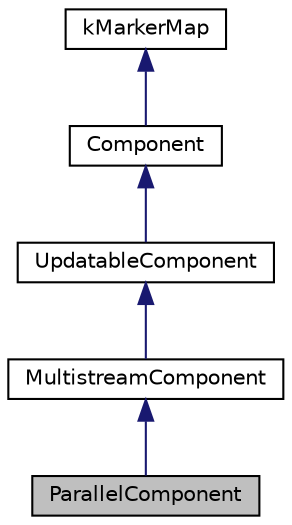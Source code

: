 digraph "ParallelComponent"
{
  edge [fontname="Helvetica",fontsize="10",labelfontname="Helvetica",labelfontsize="10"];
  node [fontname="Helvetica",fontsize="10",shape=record];
  Node0 [label="ParallelComponent",height=0.2,width=0.4,color="black", fillcolor="grey75", style="filled", fontcolor="black"];
  Node1 -> Node0 [dir="back",color="midnightblue",fontsize="10",style="solid",fontname="Helvetica"];
  Node1 [label="MultistreamComponent",height=0.2,width=0.4,color="black", fillcolor="white", style="filled",URL="$classkaldi_1_1nnet1_1_1MultistreamComponent.html",tooltip="Class MultistreamComponent is an extension of UpdatableComponent for recurrent networks, which are trained with parallel sequences. "];
  Node2 -> Node1 [dir="back",color="midnightblue",fontsize="10",style="solid",fontname="Helvetica"];
  Node2 [label="UpdatableComponent",height=0.2,width=0.4,color="black", fillcolor="white", style="filled",URL="$classkaldi_1_1nnet1_1_1UpdatableComponent.html",tooltip="Class UpdatableComponent is a Component which has trainable parameters, it contains SGD training hype..."];
  Node3 -> Node2 [dir="back",color="midnightblue",fontsize="10",style="solid",fontname="Helvetica"];
  Node3 [label="Component",height=0.2,width=0.4,color="black", fillcolor="white", style="filled",URL="$structkaldi_1_1nnet1_1_1Component.html",tooltip="Abstract class, building block of the network. "];
  Node4 -> Node3 [dir="back",color="midnightblue",fontsize="10",style="solid",fontname="Helvetica"];
  Node4 [label="kMarkerMap",height=0.2,width=0.4,color="black", fillcolor="white", style="filled",URL="$classkMarkerMap.html"];
}
